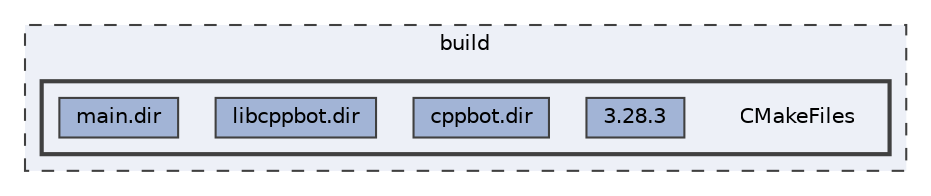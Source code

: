 digraph "build/CMakeFiles"
{
 // LATEX_PDF_SIZE
  bgcolor="transparent";
  edge [fontname=Helvetica,fontsize=10,labelfontname=Helvetica,labelfontsize=10];
  node [fontname=Helvetica,fontsize=10,shape=box,height=0.2,width=0.4];
  compound=true
  subgraph clusterdir_4fef79e7177ba769987a8da36c892c5f {
    graph [ bgcolor="#edf0f7", pencolor="grey25", label="build", fontname=Helvetica,fontsize=10 style="filled,dashed", URL="dir_4fef79e7177ba769987a8da36c892c5f.html",tooltip=""]
  subgraph clusterdir_63772b626f2709090f0bdca0f40827b4 {
    graph [ bgcolor="#edf0f7", pencolor="grey25", label="", fontname=Helvetica,fontsize=10 style="filled,bold", URL="dir_63772b626f2709090f0bdca0f40827b4.html",tooltip=""]
    dir_63772b626f2709090f0bdca0f40827b4 [shape=plaintext, label="CMakeFiles"];
  dir_29b991757baefd4c9fee1250ebc1a608 [label="3.28.3", fillcolor="#a2b4d6", color="grey25", style="filled", URL="dir_29b991757baefd4c9fee1250ebc1a608.html",tooltip=""];
  dir_e62919a1dad3830af8145162fb4033d0 [label="cppbot.dir", fillcolor="#a2b4d6", color="grey25", style="filled", URL="dir_e62919a1dad3830af8145162fb4033d0.html",tooltip=""];
  dir_6a8b344ca0ceb23e414f1c42b1d4814e [label="libcppbot.dir", fillcolor="#a2b4d6", color="grey25", style="filled", URL="dir_6a8b344ca0ceb23e414f1c42b1d4814e.html",tooltip=""];
  dir_58f03a61d600c30e61c7a79d21688456 [label="main.dir", fillcolor="#a2b4d6", color="grey25", style="filled", URL="dir_58f03a61d600c30e61c7a79d21688456.html",tooltip=""];
  }
  }
}
